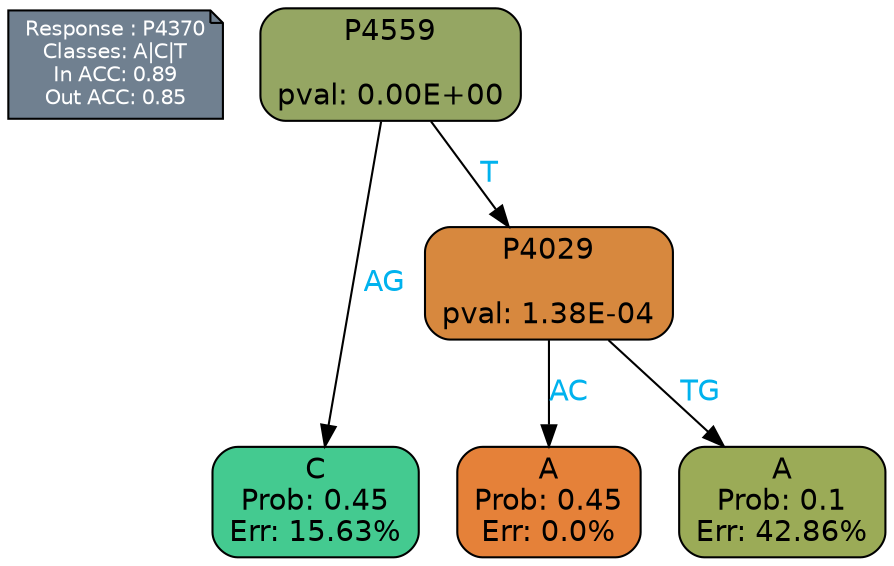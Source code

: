 digraph Tree {
node [shape=box, style="filled, rounded", color="black", fontname=helvetica] ;
graph [ranksep=equally, splines=polylines, bgcolor=transparent, dpi=600] ;
edge [fontname=helvetica] ;
LEGEND [label="Response : P4370
Classes: A|C|T
In ACC: 0.89
Out ACC: 0.85
",shape=note,align=left,style=filled,fillcolor="slategray",fontcolor="white",fontsize=10];1 [label="P4559

pval: 0.00E+00", fillcolor="#95a663"] ;
2 [label="C
Prob: 0.45
Err: 15.63%", fillcolor="#44ca90"] ;
3 [label="P4029

pval: 1.38E-04", fillcolor="#d7883e"] ;
4 [label="A
Prob: 0.45
Err: 0.0%", fillcolor="#e58139"] ;
5 [label="A
Prob: 0.1
Err: 42.86%", fillcolor="#9bab57"] ;
1 -> 2 [label="AG",fontcolor=deepskyblue2] ;
1 -> 3 [label="T",fontcolor=deepskyblue2] ;
3 -> 4 [label="AC",fontcolor=deepskyblue2] ;
3 -> 5 [label="TG",fontcolor=deepskyblue2] ;
{rank = same; 2;4;5;}{rank = same; LEGEND;1;}}